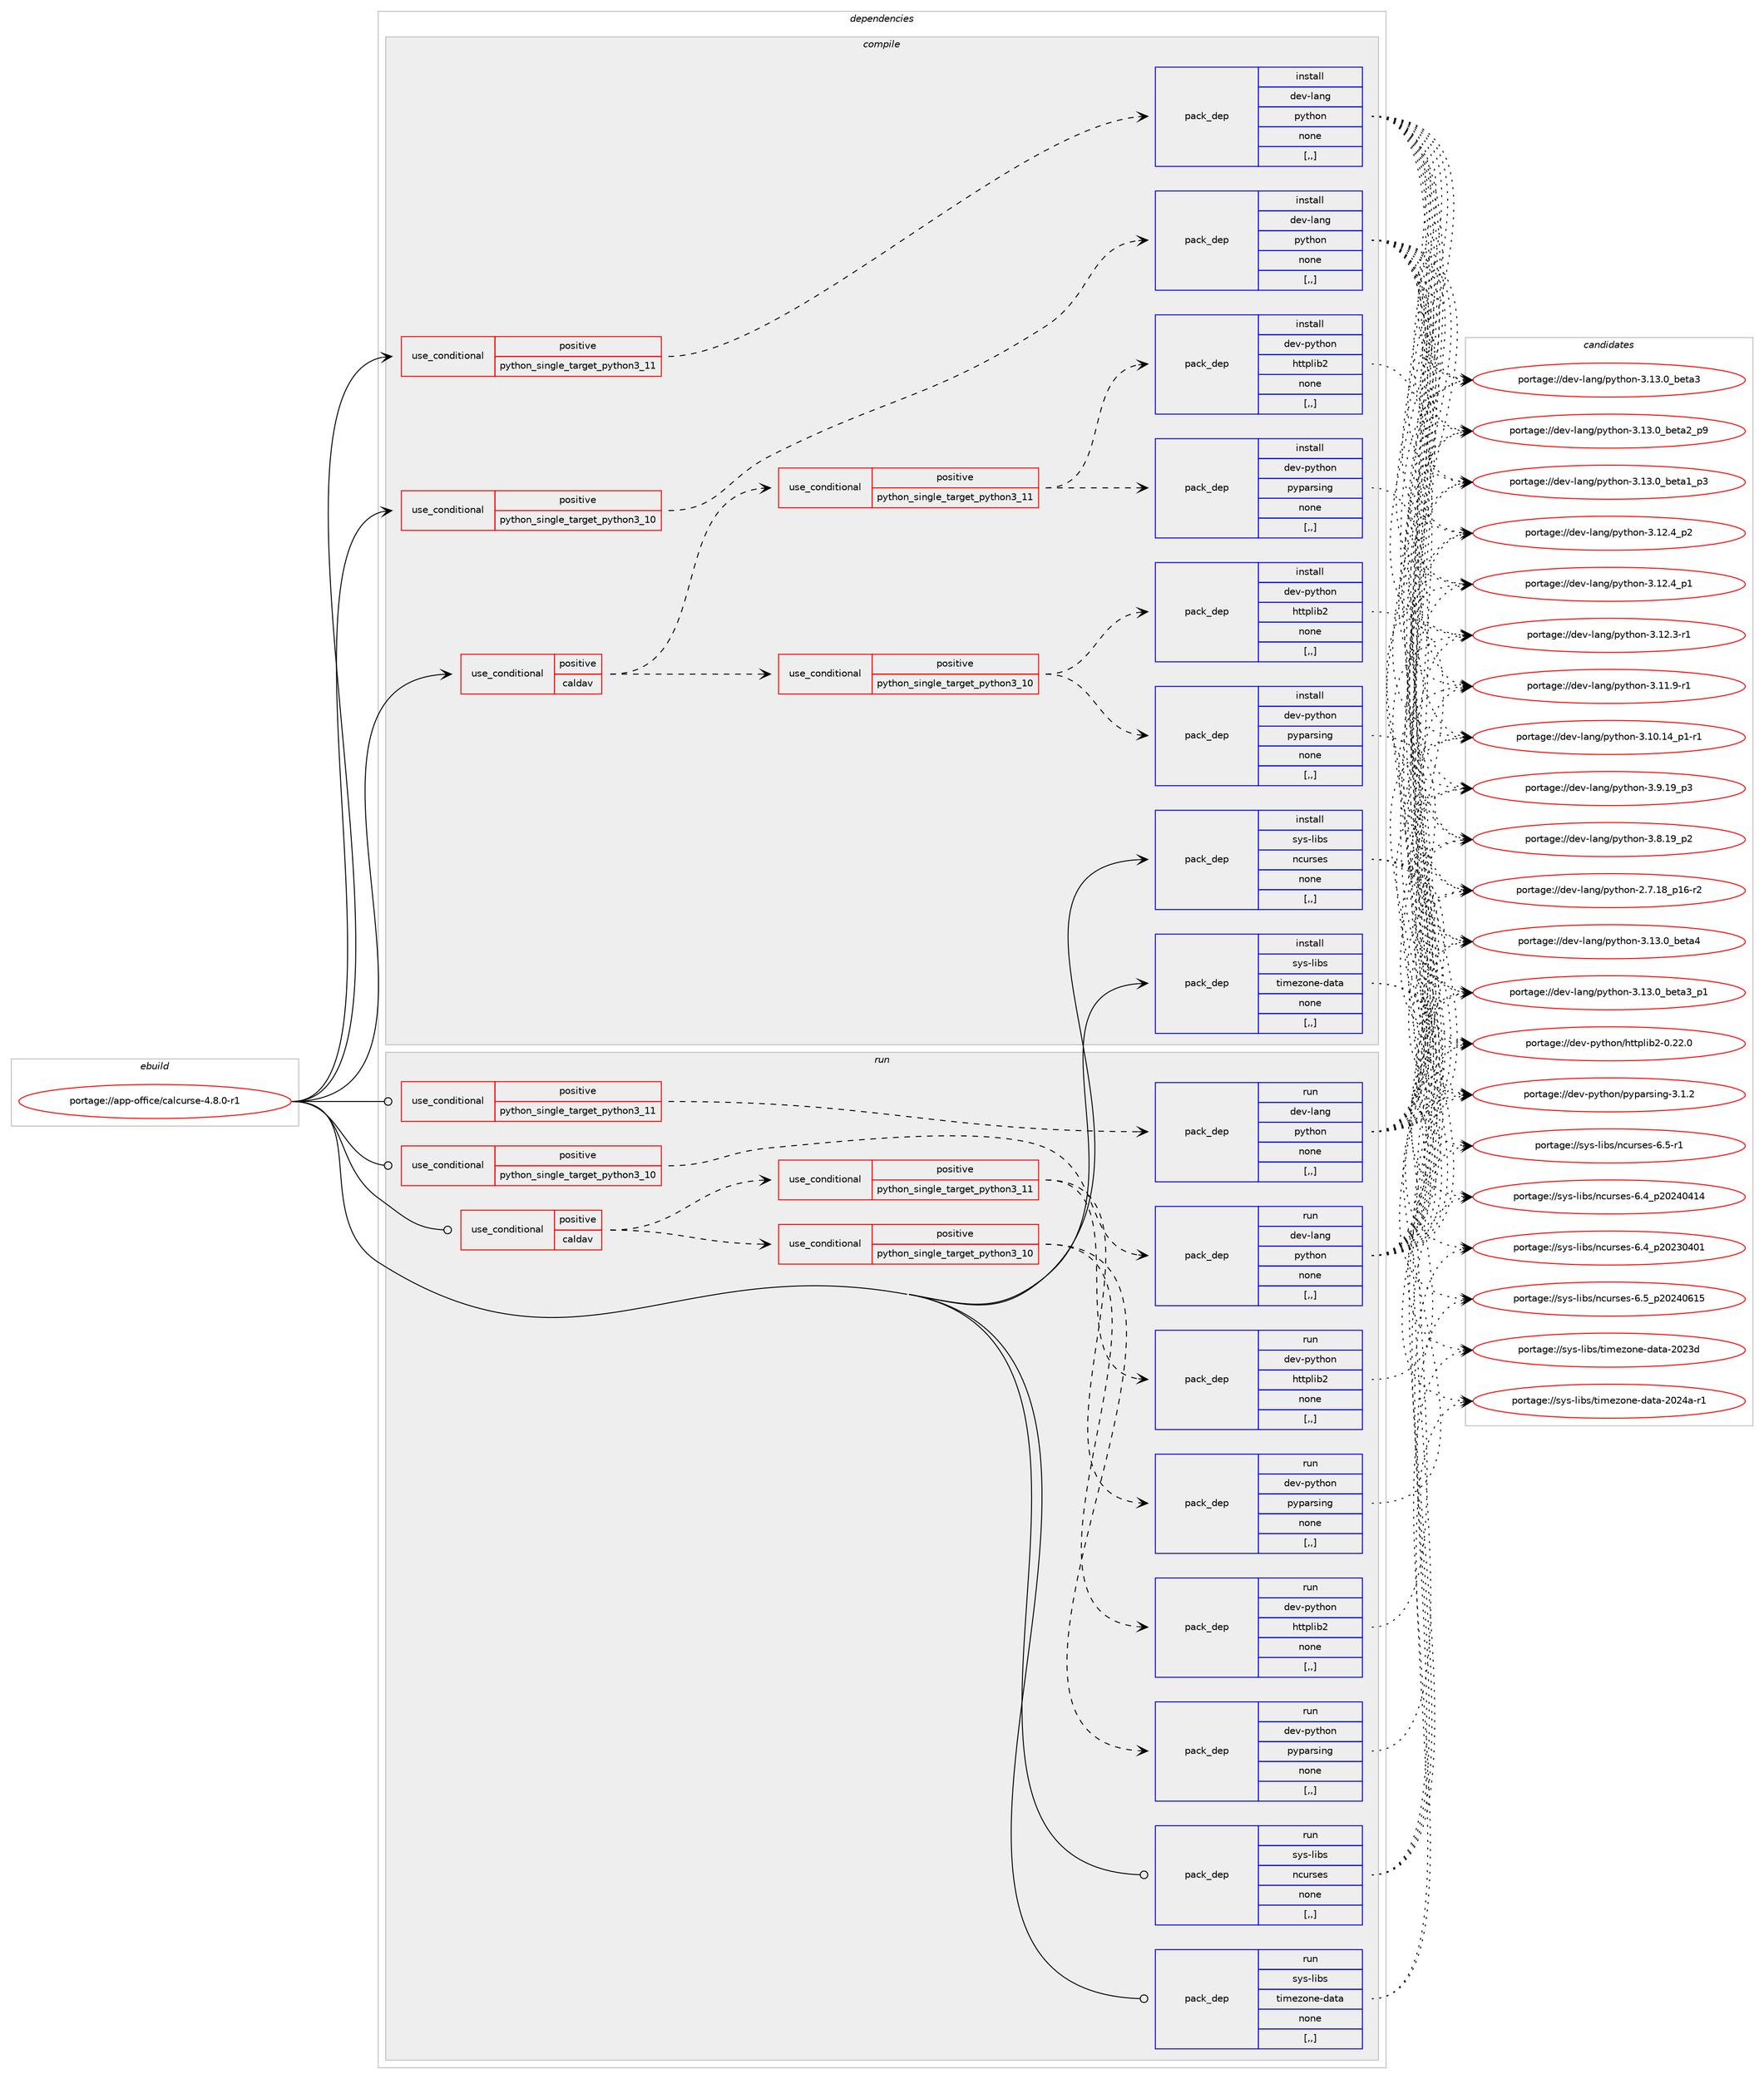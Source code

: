digraph prolog {

# *************
# Graph options
# *************

newrank=true;
concentrate=true;
compound=true;
graph [rankdir=LR,fontname=Helvetica,fontsize=10,ranksep=1.5];#, ranksep=2.5, nodesep=0.2];
edge  [arrowhead=vee];
node  [fontname=Helvetica,fontsize=10];

# **********
# The ebuild
# **********

subgraph cluster_leftcol {
color=gray;
label=<<i>ebuild</i>>;
id [label="portage://app-office/calcurse-4.8.0-r1", color=red, width=4, href="../app-office/calcurse-4.8.0-r1.svg"];
}

# ****************
# The dependencies
# ****************

subgraph cluster_midcol {
color=gray;
label=<<i>dependencies</i>>;
subgraph cluster_compile {
fillcolor="#eeeeee";
style=filled;
label=<<i>compile</i>>;
subgraph cond13040 {
dependency45226 [label=<<TABLE BORDER="0" CELLBORDER="1" CELLSPACING="0" CELLPADDING="4"><TR><TD ROWSPAN="3" CELLPADDING="10">use_conditional</TD></TR><TR><TD>positive</TD></TR><TR><TD>caldav</TD></TR></TABLE>>, shape=none, color=red];
subgraph cond13041 {
dependency45227 [label=<<TABLE BORDER="0" CELLBORDER="1" CELLSPACING="0" CELLPADDING="4"><TR><TD ROWSPAN="3" CELLPADDING="10">use_conditional</TD></TR><TR><TD>positive</TD></TR><TR><TD>python_single_target_python3_10</TD></TR></TABLE>>, shape=none, color=red];
subgraph pack31775 {
dependency45228 [label=<<TABLE BORDER="0" CELLBORDER="1" CELLSPACING="0" CELLPADDING="4" WIDTH="220"><TR><TD ROWSPAN="6" CELLPADDING="30">pack_dep</TD></TR><TR><TD WIDTH="110">install</TD></TR><TR><TD>dev-python</TD></TR><TR><TD>httplib2</TD></TR><TR><TD>none</TD></TR><TR><TD>[,,]</TD></TR></TABLE>>, shape=none, color=blue];
}
dependency45227:e -> dependency45228:w [weight=20,style="dashed",arrowhead="vee"];
subgraph pack31776 {
dependency45229 [label=<<TABLE BORDER="0" CELLBORDER="1" CELLSPACING="0" CELLPADDING="4" WIDTH="220"><TR><TD ROWSPAN="6" CELLPADDING="30">pack_dep</TD></TR><TR><TD WIDTH="110">install</TD></TR><TR><TD>dev-python</TD></TR><TR><TD>pyparsing</TD></TR><TR><TD>none</TD></TR><TR><TD>[,,]</TD></TR></TABLE>>, shape=none, color=blue];
}
dependency45227:e -> dependency45229:w [weight=20,style="dashed",arrowhead="vee"];
}
dependency45226:e -> dependency45227:w [weight=20,style="dashed",arrowhead="vee"];
subgraph cond13042 {
dependency45230 [label=<<TABLE BORDER="0" CELLBORDER="1" CELLSPACING="0" CELLPADDING="4"><TR><TD ROWSPAN="3" CELLPADDING="10">use_conditional</TD></TR><TR><TD>positive</TD></TR><TR><TD>python_single_target_python3_11</TD></TR></TABLE>>, shape=none, color=red];
subgraph pack31777 {
dependency45231 [label=<<TABLE BORDER="0" CELLBORDER="1" CELLSPACING="0" CELLPADDING="4" WIDTH="220"><TR><TD ROWSPAN="6" CELLPADDING="30">pack_dep</TD></TR><TR><TD WIDTH="110">install</TD></TR><TR><TD>dev-python</TD></TR><TR><TD>httplib2</TD></TR><TR><TD>none</TD></TR><TR><TD>[,,]</TD></TR></TABLE>>, shape=none, color=blue];
}
dependency45230:e -> dependency45231:w [weight=20,style="dashed",arrowhead="vee"];
subgraph pack31778 {
dependency45232 [label=<<TABLE BORDER="0" CELLBORDER="1" CELLSPACING="0" CELLPADDING="4" WIDTH="220"><TR><TD ROWSPAN="6" CELLPADDING="30">pack_dep</TD></TR><TR><TD WIDTH="110">install</TD></TR><TR><TD>dev-python</TD></TR><TR><TD>pyparsing</TD></TR><TR><TD>none</TD></TR><TR><TD>[,,]</TD></TR></TABLE>>, shape=none, color=blue];
}
dependency45230:e -> dependency45232:w [weight=20,style="dashed",arrowhead="vee"];
}
dependency45226:e -> dependency45230:w [weight=20,style="dashed",arrowhead="vee"];
}
id:e -> dependency45226:w [weight=20,style="solid",arrowhead="vee"];
subgraph cond13043 {
dependency45233 [label=<<TABLE BORDER="0" CELLBORDER="1" CELLSPACING="0" CELLPADDING="4"><TR><TD ROWSPAN="3" CELLPADDING="10">use_conditional</TD></TR><TR><TD>positive</TD></TR><TR><TD>python_single_target_python3_10</TD></TR></TABLE>>, shape=none, color=red];
subgraph pack31779 {
dependency45234 [label=<<TABLE BORDER="0" CELLBORDER="1" CELLSPACING="0" CELLPADDING="4" WIDTH="220"><TR><TD ROWSPAN="6" CELLPADDING="30">pack_dep</TD></TR><TR><TD WIDTH="110">install</TD></TR><TR><TD>dev-lang</TD></TR><TR><TD>python</TD></TR><TR><TD>none</TD></TR><TR><TD>[,,]</TD></TR></TABLE>>, shape=none, color=blue];
}
dependency45233:e -> dependency45234:w [weight=20,style="dashed",arrowhead="vee"];
}
id:e -> dependency45233:w [weight=20,style="solid",arrowhead="vee"];
subgraph cond13044 {
dependency45235 [label=<<TABLE BORDER="0" CELLBORDER="1" CELLSPACING="0" CELLPADDING="4"><TR><TD ROWSPAN="3" CELLPADDING="10">use_conditional</TD></TR><TR><TD>positive</TD></TR><TR><TD>python_single_target_python3_11</TD></TR></TABLE>>, shape=none, color=red];
subgraph pack31780 {
dependency45236 [label=<<TABLE BORDER="0" CELLBORDER="1" CELLSPACING="0" CELLPADDING="4" WIDTH="220"><TR><TD ROWSPAN="6" CELLPADDING="30">pack_dep</TD></TR><TR><TD WIDTH="110">install</TD></TR><TR><TD>dev-lang</TD></TR><TR><TD>python</TD></TR><TR><TD>none</TD></TR><TR><TD>[,,]</TD></TR></TABLE>>, shape=none, color=blue];
}
dependency45235:e -> dependency45236:w [weight=20,style="dashed",arrowhead="vee"];
}
id:e -> dependency45235:w [weight=20,style="solid",arrowhead="vee"];
subgraph pack31781 {
dependency45237 [label=<<TABLE BORDER="0" CELLBORDER="1" CELLSPACING="0" CELLPADDING="4" WIDTH="220"><TR><TD ROWSPAN="6" CELLPADDING="30">pack_dep</TD></TR><TR><TD WIDTH="110">install</TD></TR><TR><TD>sys-libs</TD></TR><TR><TD>ncurses</TD></TR><TR><TD>none</TD></TR><TR><TD>[,,]</TD></TR></TABLE>>, shape=none, color=blue];
}
id:e -> dependency45237:w [weight=20,style="solid",arrowhead="vee"];
subgraph pack31782 {
dependency45238 [label=<<TABLE BORDER="0" CELLBORDER="1" CELLSPACING="0" CELLPADDING="4" WIDTH="220"><TR><TD ROWSPAN="6" CELLPADDING="30">pack_dep</TD></TR><TR><TD WIDTH="110">install</TD></TR><TR><TD>sys-libs</TD></TR><TR><TD>timezone-data</TD></TR><TR><TD>none</TD></TR><TR><TD>[,,]</TD></TR></TABLE>>, shape=none, color=blue];
}
id:e -> dependency45238:w [weight=20,style="solid",arrowhead="vee"];
}
subgraph cluster_compileandrun {
fillcolor="#eeeeee";
style=filled;
label=<<i>compile and run</i>>;
}
subgraph cluster_run {
fillcolor="#eeeeee";
style=filled;
label=<<i>run</i>>;
subgraph cond13045 {
dependency45239 [label=<<TABLE BORDER="0" CELLBORDER="1" CELLSPACING="0" CELLPADDING="4"><TR><TD ROWSPAN="3" CELLPADDING="10">use_conditional</TD></TR><TR><TD>positive</TD></TR><TR><TD>caldav</TD></TR></TABLE>>, shape=none, color=red];
subgraph cond13046 {
dependency45240 [label=<<TABLE BORDER="0" CELLBORDER="1" CELLSPACING="0" CELLPADDING="4"><TR><TD ROWSPAN="3" CELLPADDING="10">use_conditional</TD></TR><TR><TD>positive</TD></TR><TR><TD>python_single_target_python3_10</TD></TR></TABLE>>, shape=none, color=red];
subgraph pack31783 {
dependency45241 [label=<<TABLE BORDER="0" CELLBORDER="1" CELLSPACING="0" CELLPADDING="4" WIDTH="220"><TR><TD ROWSPAN="6" CELLPADDING="30">pack_dep</TD></TR><TR><TD WIDTH="110">run</TD></TR><TR><TD>dev-python</TD></TR><TR><TD>httplib2</TD></TR><TR><TD>none</TD></TR><TR><TD>[,,]</TD></TR></TABLE>>, shape=none, color=blue];
}
dependency45240:e -> dependency45241:w [weight=20,style="dashed",arrowhead="vee"];
subgraph pack31784 {
dependency45242 [label=<<TABLE BORDER="0" CELLBORDER="1" CELLSPACING="0" CELLPADDING="4" WIDTH="220"><TR><TD ROWSPAN="6" CELLPADDING="30">pack_dep</TD></TR><TR><TD WIDTH="110">run</TD></TR><TR><TD>dev-python</TD></TR><TR><TD>pyparsing</TD></TR><TR><TD>none</TD></TR><TR><TD>[,,]</TD></TR></TABLE>>, shape=none, color=blue];
}
dependency45240:e -> dependency45242:w [weight=20,style="dashed",arrowhead="vee"];
}
dependency45239:e -> dependency45240:w [weight=20,style="dashed",arrowhead="vee"];
subgraph cond13047 {
dependency45243 [label=<<TABLE BORDER="0" CELLBORDER="1" CELLSPACING="0" CELLPADDING="4"><TR><TD ROWSPAN="3" CELLPADDING="10">use_conditional</TD></TR><TR><TD>positive</TD></TR><TR><TD>python_single_target_python3_11</TD></TR></TABLE>>, shape=none, color=red];
subgraph pack31785 {
dependency45244 [label=<<TABLE BORDER="0" CELLBORDER="1" CELLSPACING="0" CELLPADDING="4" WIDTH="220"><TR><TD ROWSPAN="6" CELLPADDING="30">pack_dep</TD></TR><TR><TD WIDTH="110">run</TD></TR><TR><TD>dev-python</TD></TR><TR><TD>httplib2</TD></TR><TR><TD>none</TD></TR><TR><TD>[,,]</TD></TR></TABLE>>, shape=none, color=blue];
}
dependency45243:e -> dependency45244:w [weight=20,style="dashed",arrowhead="vee"];
subgraph pack31786 {
dependency45245 [label=<<TABLE BORDER="0" CELLBORDER="1" CELLSPACING="0" CELLPADDING="4" WIDTH="220"><TR><TD ROWSPAN="6" CELLPADDING="30">pack_dep</TD></TR><TR><TD WIDTH="110">run</TD></TR><TR><TD>dev-python</TD></TR><TR><TD>pyparsing</TD></TR><TR><TD>none</TD></TR><TR><TD>[,,]</TD></TR></TABLE>>, shape=none, color=blue];
}
dependency45243:e -> dependency45245:w [weight=20,style="dashed",arrowhead="vee"];
}
dependency45239:e -> dependency45243:w [weight=20,style="dashed",arrowhead="vee"];
}
id:e -> dependency45239:w [weight=20,style="solid",arrowhead="odot"];
subgraph cond13048 {
dependency45246 [label=<<TABLE BORDER="0" CELLBORDER="1" CELLSPACING="0" CELLPADDING="4"><TR><TD ROWSPAN="3" CELLPADDING="10">use_conditional</TD></TR><TR><TD>positive</TD></TR><TR><TD>python_single_target_python3_10</TD></TR></TABLE>>, shape=none, color=red];
subgraph pack31787 {
dependency45247 [label=<<TABLE BORDER="0" CELLBORDER="1" CELLSPACING="0" CELLPADDING="4" WIDTH="220"><TR><TD ROWSPAN="6" CELLPADDING="30">pack_dep</TD></TR><TR><TD WIDTH="110">run</TD></TR><TR><TD>dev-lang</TD></TR><TR><TD>python</TD></TR><TR><TD>none</TD></TR><TR><TD>[,,]</TD></TR></TABLE>>, shape=none, color=blue];
}
dependency45246:e -> dependency45247:w [weight=20,style="dashed",arrowhead="vee"];
}
id:e -> dependency45246:w [weight=20,style="solid",arrowhead="odot"];
subgraph cond13049 {
dependency45248 [label=<<TABLE BORDER="0" CELLBORDER="1" CELLSPACING="0" CELLPADDING="4"><TR><TD ROWSPAN="3" CELLPADDING="10">use_conditional</TD></TR><TR><TD>positive</TD></TR><TR><TD>python_single_target_python3_11</TD></TR></TABLE>>, shape=none, color=red];
subgraph pack31788 {
dependency45249 [label=<<TABLE BORDER="0" CELLBORDER="1" CELLSPACING="0" CELLPADDING="4" WIDTH="220"><TR><TD ROWSPAN="6" CELLPADDING="30">pack_dep</TD></TR><TR><TD WIDTH="110">run</TD></TR><TR><TD>dev-lang</TD></TR><TR><TD>python</TD></TR><TR><TD>none</TD></TR><TR><TD>[,,]</TD></TR></TABLE>>, shape=none, color=blue];
}
dependency45248:e -> dependency45249:w [weight=20,style="dashed",arrowhead="vee"];
}
id:e -> dependency45248:w [weight=20,style="solid",arrowhead="odot"];
subgraph pack31789 {
dependency45250 [label=<<TABLE BORDER="0" CELLBORDER="1" CELLSPACING="0" CELLPADDING="4" WIDTH="220"><TR><TD ROWSPAN="6" CELLPADDING="30">pack_dep</TD></TR><TR><TD WIDTH="110">run</TD></TR><TR><TD>sys-libs</TD></TR><TR><TD>ncurses</TD></TR><TR><TD>none</TD></TR><TR><TD>[,,]</TD></TR></TABLE>>, shape=none, color=blue];
}
id:e -> dependency45250:w [weight=20,style="solid",arrowhead="odot"];
subgraph pack31790 {
dependency45251 [label=<<TABLE BORDER="0" CELLBORDER="1" CELLSPACING="0" CELLPADDING="4" WIDTH="220"><TR><TD ROWSPAN="6" CELLPADDING="30">pack_dep</TD></TR><TR><TD WIDTH="110">run</TD></TR><TR><TD>sys-libs</TD></TR><TR><TD>timezone-data</TD></TR><TR><TD>none</TD></TR><TR><TD>[,,]</TD></TR></TABLE>>, shape=none, color=blue];
}
id:e -> dependency45251:w [weight=20,style="solid",arrowhead="odot"];
}
}

# **************
# The candidates
# **************

subgraph cluster_choices {
rank=same;
color=gray;
label=<<i>candidates</i>>;

subgraph choice31775 {
color=black;
nodesep=1;
choice1001011184511212111610411111047104116116112108105985045484650504648 [label="portage://dev-python/httplib2-0.22.0", color=red, width=4,href="../dev-python/httplib2-0.22.0.svg"];
dependency45228:e -> choice1001011184511212111610411111047104116116112108105985045484650504648:w [style=dotted,weight="100"];
}
subgraph choice31776 {
color=black;
nodesep=1;
choice100101118451121211161041111104711212111297114115105110103455146494650 [label="portage://dev-python/pyparsing-3.1.2", color=red, width=4,href="../dev-python/pyparsing-3.1.2.svg"];
dependency45229:e -> choice100101118451121211161041111104711212111297114115105110103455146494650:w [style=dotted,weight="100"];
}
subgraph choice31777 {
color=black;
nodesep=1;
choice1001011184511212111610411111047104116116112108105985045484650504648 [label="portage://dev-python/httplib2-0.22.0", color=red, width=4,href="../dev-python/httplib2-0.22.0.svg"];
dependency45231:e -> choice1001011184511212111610411111047104116116112108105985045484650504648:w [style=dotted,weight="100"];
}
subgraph choice31778 {
color=black;
nodesep=1;
choice100101118451121211161041111104711212111297114115105110103455146494650 [label="portage://dev-python/pyparsing-3.1.2", color=red, width=4,href="../dev-python/pyparsing-3.1.2.svg"];
dependency45232:e -> choice100101118451121211161041111104711212111297114115105110103455146494650:w [style=dotted,weight="100"];
}
subgraph choice31779 {
color=black;
nodesep=1;
choice1001011184510897110103471121211161041111104551464951464895981011169752 [label="portage://dev-lang/python-3.13.0_beta4", color=red, width=4,href="../dev-lang/python-3.13.0_beta4.svg"];
choice10010111845108971101034711212111610411111045514649514648959810111697519511249 [label="portage://dev-lang/python-3.13.0_beta3_p1", color=red, width=4,href="../dev-lang/python-3.13.0_beta3_p1.svg"];
choice1001011184510897110103471121211161041111104551464951464895981011169751 [label="portage://dev-lang/python-3.13.0_beta3", color=red, width=4,href="../dev-lang/python-3.13.0_beta3.svg"];
choice10010111845108971101034711212111610411111045514649514648959810111697509511257 [label="portage://dev-lang/python-3.13.0_beta2_p9", color=red, width=4,href="../dev-lang/python-3.13.0_beta2_p9.svg"];
choice10010111845108971101034711212111610411111045514649514648959810111697499511251 [label="portage://dev-lang/python-3.13.0_beta1_p3", color=red, width=4,href="../dev-lang/python-3.13.0_beta1_p3.svg"];
choice100101118451089711010347112121116104111110455146495046529511250 [label="portage://dev-lang/python-3.12.4_p2", color=red, width=4,href="../dev-lang/python-3.12.4_p2.svg"];
choice100101118451089711010347112121116104111110455146495046529511249 [label="portage://dev-lang/python-3.12.4_p1", color=red, width=4,href="../dev-lang/python-3.12.4_p1.svg"];
choice100101118451089711010347112121116104111110455146495046514511449 [label="portage://dev-lang/python-3.12.3-r1", color=red, width=4,href="../dev-lang/python-3.12.3-r1.svg"];
choice100101118451089711010347112121116104111110455146494946574511449 [label="portage://dev-lang/python-3.11.9-r1", color=red, width=4,href="../dev-lang/python-3.11.9-r1.svg"];
choice100101118451089711010347112121116104111110455146494846495295112494511449 [label="portage://dev-lang/python-3.10.14_p1-r1", color=red, width=4,href="../dev-lang/python-3.10.14_p1-r1.svg"];
choice100101118451089711010347112121116104111110455146574649579511251 [label="portage://dev-lang/python-3.9.19_p3", color=red, width=4,href="../dev-lang/python-3.9.19_p3.svg"];
choice100101118451089711010347112121116104111110455146564649579511250 [label="portage://dev-lang/python-3.8.19_p2", color=red, width=4,href="../dev-lang/python-3.8.19_p2.svg"];
choice100101118451089711010347112121116104111110455046554649569511249544511450 [label="portage://dev-lang/python-2.7.18_p16-r2", color=red, width=4,href="../dev-lang/python-2.7.18_p16-r2.svg"];
dependency45234:e -> choice1001011184510897110103471121211161041111104551464951464895981011169752:w [style=dotted,weight="100"];
dependency45234:e -> choice10010111845108971101034711212111610411111045514649514648959810111697519511249:w [style=dotted,weight="100"];
dependency45234:e -> choice1001011184510897110103471121211161041111104551464951464895981011169751:w [style=dotted,weight="100"];
dependency45234:e -> choice10010111845108971101034711212111610411111045514649514648959810111697509511257:w [style=dotted,weight="100"];
dependency45234:e -> choice10010111845108971101034711212111610411111045514649514648959810111697499511251:w [style=dotted,weight="100"];
dependency45234:e -> choice100101118451089711010347112121116104111110455146495046529511250:w [style=dotted,weight="100"];
dependency45234:e -> choice100101118451089711010347112121116104111110455146495046529511249:w [style=dotted,weight="100"];
dependency45234:e -> choice100101118451089711010347112121116104111110455146495046514511449:w [style=dotted,weight="100"];
dependency45234:e -> choice100101118451089711010347112121116104111110455146494946574511449:w [style=dotted,weight="100"];
dependency45234:e -> choice100101118451089711010347112121116104111110455146494846495295112494511449:w [style=dotted,weight="100"];
dependency45234:e -> choice100101118451089711010347112121116104111110455146574649579511251:w [style=dotted,weight="100"];
dependency45234:e -> choice100101118451089711010347112121116104111110455146564649579511250:w [style=dotted,weight="100"];
dependency45234:e -> choice100101118451089711010347112121116104111110455046554649569511249544511450:w [style=dotted,weight="100"];
}
subgraph choice31780 {
color=black;
nodesep=1;
choice1001011184510897110103471121211161041111104551464951464895981011169752 [label="portage://dev-lang/python-3.13.0_beta4", color=red, width=4,href="../dev-lang/python-3.13.0_beta4.svg"];
choice10010111845108971101034711212111610411111045514649514648959810111697519511249 [label="portage://dev-lang/python-3.13.0_beta3_p1", color=red, width=4,href="../dev-lang/python-3.13.0_beta3_p1.svg"];
choice1001011184510897110103471121211161041111104551464951464895981011169751 [label="portage://dev-lang/python-3.13.0_beta3", color=red, width=4,href="../dev-lang/python-3.13.0_beta3.svg"];
choice10010111845108971101034711212111610411111045514649514648959810111697509511257 [label="portage://dev-lang/python-3.13.0_beta2_p9", color=red, width=4,href="../dev-lang/python-3.13.0_beta2_p9.svg"];
choice10010111845108971101034711212111610411111045514649514648959810111697499511251 [label="portage://dev-lang/python-3.13.0_beta1_p3", color=red, width=4,href="../dev-lang/python-3.13.0_beta1_p3.svg"];
choice100101118451089711010347112121116104111110455146495046529511250 [label="portage://dev-lang/python-3.12.4_p2", color=red, width=4,href="../dev-lang/python-3.12.4_p2.svg"];
choice100101118451089711010347112121116104111110455146495046529511249 [label="portage://dev-lang/python-3.12.4_p1", color=red, width=4,href="../dev-lang/python-3.12.4_p1.svg"];
choice100101118451089711010347112121116104111110455146495046514511449 [label="portage://dev-lang/python-3.12.3-r1", color=red, width=4,href="../dev-lang/python-3.12.3-r1.svg"];
choice100101118451089711010347112121116104111110455146494946574511449 [label="portage://dev-lang/python-3.11.9-r1", color=red, width=4,href="../dev-lang/python-3.11.9-r1.svg"];
choice100101118451089711010347112121116104111110455146494846495295112494511449 [label="portage://dev-lang/python-3.10.14_p1-r1", color=red, width=4,href="../dev-lang/python-3.10.14_p1-r1.svg"];
choice100101118451089711010347112121116104111110455146574649579511251 [label="portage://dev-lang/python-3.9.19_p3", color=red, width=4,href="../dev-lang/python-3.9.19_p3.svg"];
choice100101118451089711010347112121116104111110455146564649579511250 [label="portage://dev-lang/python-3.8.19_p2", color=red, width=4,href="../dev-lang/python-3.8.19_p2.svg"];
choice100101118451089711010347112121116104111110455046554649569511249544511450 [label="portage://dev-lang/python-2.7.18_p16-r2", color=red, width=4,href="../dev-lang/python-2.7.18_p16-r2.svg"];
dependency45236:e -> choice1001011184510897110103471121211161041111104551464951464895981011169752:w [style=dotted,weight="100"];
dependency45236:e -> choice10010111845108971101034711212111610411111045514649514648959810111697519511249:w [style=dotted,weight="100"];
dependency45236:e -> choice1001011184510897110103471121211161041111104551464951464895981011169751:w [style=dotted,weight="100"];
dependency45236:e -> choice10010111845108971101034711212111610411111045514649514648959810111697509511257:w [style=dotted,weight="100"];
dependency45236:e -> choice10010111845108971101034711212111610411111045514649514648959810111697499511251:w [style=dotted,weight="100"];
dependency45236:e -> choice100101118451089711010347112121116104111110455146495046529511250:w [style=dotted,weight="100"];
dependency45236:e -> choice100101118451089711010347112121116104111110455146495046529511249:w [style=dotted,weight="100"];
dependency45236:e -> choice100101118451089711010347112121116104111110455146495046514511449:w [style=dotted,weight="100"];
dependency45236:e -> choice100101118451089711010347112121116104111110455146494946574511449:w [style=dotted,weight="100"];
dependency45236:e -> choice100101118451089711010347112121116104111110455146494846495295112494511449:w [style=dotted,weight="100"];
dependency45236:e -> choice100101118451089711010347112121116104111110455146574649579511251:w [style=dotted,weight="100"];
dependency45236:e -> choice100101118451089711010347112121116104111110455146564649579511250:w [style=dotted,weight="100"];
dependency45236:e -> choice100101118451089711010347112121116104111110455046554649569511249544511450:w [style=dotted,weight="100"];
}
subgraph choice31781 {
color=black;
nodesep=1;
choice1151211154510810598115471109911711411510111545544653951125048505248544953 [label="portage://sys-libs/ncurses-6.5_p20240615", color=red, width=4,href="../sys-libs/ncurses-6.5_p20240615.svg"];
choice11512111545108105981154711099117114115101115455446534511449 [label="portage://sys-libs/ncurses-6.5-r1", color=red, width=4,href="../sys-libs/ncurses-6.5-r1.svg"];
choice1151211154510810598115471109911711411510111545544652951125048505248524952 [label="portage://sys-libs/ncurses-6.4_p20240414", color=red, width=4,href="../sys-libs/ncurses-6.4_p20240414.svg"];
choice1151211154510810598115471109911711411510111545544652951125048505148524849 [label="portage://sys-libs/ncurses-6.4_p20230401", color=red, width=4,href="../sys-libs/ncurses-6.4_p20230401.svg"];
dependency45237:e -> choice1151211154510810598115471109911711411510111545544653951125048505248544953:w [style=dotted,weight="100"];
dependency45237:e -> choice11512111545108105981154711099117114115101115455446534511449:w [style=dotted,weight="100"];
dependency45237:e -> choice1151211154510810598115471109911711411510111545544652951125048505248524952:w [style=dotted,weight="100"];
dependency45237:e -> choice1151211154510810598115471109911711411510111545544652951125048505148524849:w [style=dotted,weight="100"];
}
subgraph choice31782 {
color=black;
nodesep=1;
choice1151211154510810598115471161051091011221111101014510097116974550485052974511449 [label="portage://sys-libs/timezone-data-2024a-r1", color=red, width=4,href="../sys-libs/timezone-data-2024a-r1.svg"];
choice1151211154510810598115471161051091011221111101014510097116974550485051100 [label="portage://sys-libs/timezone-data-2023d", color=red, width=4,href="../sys-libs/timezone-data-2023d.svg"];
dependency45238:e -> choice1151211154510810598115471161051091011221111101014510097116974550485052974511449:w [style=dotted,weight="100"];
dependency45238:e -> choice1151211154510810598115471161051091011221111101014510097116974550485051100:w [style=dotted,weight="100"];
}
subgraph choice31783 {
color=black;
nodesep=1;
choice1001011184511212111610411111047104116116112108105985045484650504648 [label="portage://dev-python/httplib2-0.22.0", color=red, width=4,href="../dev-python/httplib2-0.22.0.svg"];
dependency45241:e -> choice1001011184511212111610411111047104116116112108105985045484650504648:w [style=dotted,weight="100"];
}
subgraph choice31784 {
color=black;
nodesep=1;
choice100101118451121211161041111104711212111297114115105110103455146494650 [label="portage://dev-python/pyparsing-3.1.2", color=red, width=4,href="../dev-python/pyparsing-3.1.2.svg"];
dependency45242:e -> choice100101118451121211161041111104711212111297114115105110103455146494650:w [style=dotted,weight="100"];
}
subgraph choice31785 {
color=black;
nodesep=1;
choice1001011184511212111610411111047104116116112108105985045484650504648 [label="portage://dev-python/httplib2-0.22.0", color=red, width=4,href="../dev-python/httplib2-0.22.0.svg"];
dependency45244:e -> choice1001011184511212111610411111047104116116112108105985045484650504648:w [style=dotted,weight="100"];
}
subgraph choice31786 {
color=black;
nodesep=1;
choice100101118451121211161041111104711212111297114115105110103455146494650 [label="portage://dev-python/pyparsing-3.1.2", color=red, width=4,href="../dev-python/pyparsing-3.1.2.svg"];
dependency45245:e -> choice100101118451121211161041111104711212111297114115105110103455146494650:w [style=dotted,weight="100"];
}
subgraph choice31787 {
color=black;
nodesep=1;
choice1001011184510897110103471121211161041111104551464951464895981011169752 [label="portage://dev-lang/python-3.13.0_beta4", color=red, width=4,href="../dev-lang/python-3.13.0_beta4.svg"];
choice10010111845108971101034711212111610411111045514649514648959810111697519511249 [label="portage://dev-lang/python-3.13.0_beta3_p1", color=red, width=4,href="../dev-lang/python-3.13.0_beta3_p1.svg"];
choice1001011184510897110103471121211161041111104551464951464895981011169751 [label="portage://dev-lang/python-3.13.0_beta3", color=red, width=4,href="../dev-lang/python-3.13.0_beta3.svg"];
choice10010111845108971101034711212111610411111045514649514648959810111697509511257 [label="portage://dev-lang/python-3.13.0_beta2_p9", color=red, width=4,href="../dev-lang/python-3.13.0_beta2_p9.svg"];
choice10010111845108971101034711212111610411111045514649514648959810111697499511251 [label="portage://dev-lang/python-3.13.0_beta1_p3", color=red, width=4,href="../dev-lang/python-3.13.0_beta1_p3.svg"];
choice100101118451089711010347112121116104111110455146495046529511250 [label="portage://dev-lang/python-3.12.4_p2", color=red, width=4,href="../dev-lang/python-3.12.4_p2.svg"];
choice100101118451089711010347112121116104111110455146495046529511249 [label="portage://dev-lang/python-3.12.4_p1", color=red, width=4,href="../dev-lang/python-3.12.4_p1.svg"];
choice100101118451089711010347112121116104111110455146495046514511449 [label="portage://dev-lang/python-3.12.3-r1", color=red, width=4,href="../dev-lang/python-3.12.3-r1.svg"];
choice100101118451089711010347112121116104111110455146494946574511449 [label="portage://dev-lang/python-3.11.9-r1", color=red, width=4,href="../dev-lang/python-3.11.9-r1.svg"];
choice100101118451089711010347112121116104111110455146494846495295112494511449 [label="portage://dev-lang/python-3.10.14_p1-r1", color=red, width=4,href="../dev-lang/python-3.10.14_p1-r1.svg"];
choice100101118451089711010347112121116104111110455146574649579511251 [label="portage://dev-lang/python-3.9.19_p3", color=red, width=4,href="../dev-lang/python-3.9.19_p3.svg"];
choice100101118451089711010347112121116104111110455146564649579511250 [label="portage://dev-lang/python-3.8.19_p2", color=red, width=4,href="../dev-lang/python-3.8.19_p2.svg"];
choice100101118451089711010347112121116104111110455046554649569511249544511450 [label="portage://dev-lang/python-2.7.18_p16-r2", color=red, width=4,href="../dev-lang/python-2.7.18_p16-r2.svg"];
dependency45247:e -> choice1001011184510897110103471121211161041111104551464951464895981011169752:w [style=dotted,weight="100"];
dependency45247:e -> choice10010111845108971101034711212111610411111045514649514648959810111697519511249:w [style=dotted,weight="100"];
dependency45247:e -> choice1001011184510897110103471121211161041111104551464951464895981011169751:w [style=dotted,weight="100"];
dependency45247:e -> choice10010111845108971101034711212111610411111045514649514648959810111697509511257:w [style=dotted,weight="100"];
dependency45247:e -> choice10010111845108971101034711212111610411111045514649514648959810111697499511251:w [style=dotted,weight="100"];
dependency45247:e -> choice100101118451089711010347112121116104111110455146495046529511250:w [style=dotted,weight="100"];
dependency45247:e -> choice100101118451089711010347112121116104111110455146495046529511249:w [style=dotted,weight="100"];
dependency45247:e -> choice100101118451089711010347112121116104111110455146495046514511449:w [style=dotted,weight="100"];
dependency45247:e -> choice100101118451089711010347112121116104111110455146494946574511449:w [style=dotted,weight="100"];
dependency45247:e -> choice100101118451089711010347112121116104111110455146494846495295112494511449:w [style=dotted,weight="100"];
dependency45247:e -> choice100101118451089711010347112121116104111110455146574649579511251:w [style=dotted,weight="100"];
dependency45247:e -> choice100101118451089711010347112121116104111110455146564649579511250:w [style=dotted,weight="100"];
dependency45247:e -> choice100101118451089711010347112121116104111110455046554649569511249544511450:w [style=dotted,weight="100"];
}
subgraph choice31788 {
color=black;
nodesep=1;
choice1001011184510897110103471121211161041111104551464951464895981011169752 [label="portage://dev-lang/python-3.13.0_beta4", color=red, width=4,href="../dev-lang/python-3.13.0_beta4.svg"];
choice10010111845108971101034711212111610411111045514649514648959810111697519511249 [label="portage://dev-lang/python-3.13.0_beta3_p1", color=red, width=4,href="../dev-lang/python-3.13.0_beta3_p1.svg"];
choice1001011184510897110103471121211161041111104551464951464895981011169751 [label="portage://dev-lang/python-3.13.0_beta3", color=red, width=4,href="../dev-lang/python-3.13.0_beta3.svg"];
choice10010111845108971101034711212111610411111045514649514648959810111697509511257 [label="portage://dev-lang/python-3.13.0_beta2_p9", color=red, width=4,href="../dev-lang/python-3.13.0_beta2_p9.svg"];
choice10010111845108971101034711212111610411111045514649514648959810111697499511251 [label="portage://dev-lang/python-3.13.0_beta1_p3", color=red, width=4,href="../dev-lang/python-3.13.0_beta1_p3.svg"];
choice100101118451089711010347112121116104111110455146495046529511250 [label="portage://dev-lang/python-3.12.4_p2", color=red, width=4,href="../dev-lang/python-3.12.4_p2.svg"];
choice100101118451089711010347112121116104111110455146495046529511249 [label="portage://dev-lang/python-3.12.4_p1", color=red, width=4,href="../dev-lang/python-3.12.4_p1.svg"];
choice100101118451089711010347112121116104111110455146495046514511449 [label="portage://dev-lang/python-3.12.3-r1", color=red, width=4,href="../dev-lang/python-3.12.3-r1.svg"];
choice100101118451089711010347112121116104111110455146494946574511449 [label="portage://dev-lang/python-3.11.9-r1", color=red, width=4,href="../dev-lang/python-3.11.9-r1.svg"];
choice100101118451089711010347112121116104111110455146494846495295112494511449 [label="portage://dev-lang/python-3.10.14_p1-r1", color=red, width=4,href="../dev-lang/python-3.10.14_p1-r1.svg"];
choice100101118451089711010347112121116104111110455146574649579511251 [label="portage://dev-lang/python-3.9.19_p3", color=red, width=4,href="../dev-lang/python-3.9.19_p3.svg"];
choice100101118451089711010347112121116104111110455146564649579511250 [label="portage://dev-lang/python-3.8.19_p2", color=red, width=4,href="../dev-lang/python-3.8.19_p2.svg"];
choice100101118451089711010347112121116104111110455046554649569511249544511450 [label="portage://dev-lang/python-2.7.18_p16-r2", color=red, width=4,href="../dev-lang/python-2.7.18_p16-r2.svg"];
dependency45249:e -> choice1001011184510897110103471121211161041111104551464951464895981011169752:w [style=dotted,weight="100"];
dependency45249:e -> choice10010111845108971101034711212111610411111045514649514648959810111697519511249:w [style=dotted,weight="100"];
dependency45249:e -> choice1001011184510897110103471121211161041111104551464951464895981011169751:w [style=dotted,weight="100"];
dependency45249:e -> choice10010111845108971101034711212111610411111045514649514648959810111697509511257:w [style=dotted,weight="100"];
dependency45249:e -> choice10010111845108971101034711212111610411111045514649514648959810111697499511251:w [style=dotted,weight="100"];
dependency45249:e -> choice100101118451089711010347112121116104111110455146495046529511250:w [style=dotted,weight="100"];
dependency45249:e -> choice100101118451089711010347112121116104111110455146495046529511249:w [style=dotted,weight="100"];
dependency45249:e -> choice100101118451089711010347112121116104111110455146495046514511449:w [style=dotted,weight="100"];
dependency45249:e -> choice100101118451089711010347112121116104111110455146494946574511449:w [style=dotted,weight="100"];
dependency45249:e -> choice100101118451089711010347112121116104111110455146494846495295112494511449:w [style=dotted,weight="100"];
dependency45249:e -> choice100101118451089711010347112121116104111110455146574649579511251:w [style=dotted,weight="100"];
dependency45249:e -> choice100101118451089711010347112121116104111110455146564649579511250:w [style=dotted,weight="100"];
dependency45249:e -> choice100101118451089711010347112121116104111110455046554649569511249544511450:w [style=dotted,weight="100"];
}
subgraph choice31789 {
color=black;
nodesep=1;
choice1151211154510810598115471109911711411510111545544653951125048505248544953 [label="portage://sys-libs/ncurses-6.5_p20240615", color=red, width=4,href="../sys-libs/ncurses-6.5_p20240615.svg"];
choice11512111545108105981154711099117114115101115455446534511449 [label="portage://sys-libs/ncurses-6.5-r1", color=red, width=4,href="../sys-libs/ncurses-6.5-r1.svg"];
choice1151211154510810598115471109911711411510111545544652951125048505248524952 [label="portage://sys-libs/ncurses-6.4_p20240414", color=red, width=4,href="../sys-libs/ncurses-6.4_p20240414.svg"];
choice1151211154510810598115471109911711411510111545544652951125048505148524849 [label="portage://sys-libs/ncurses-6.4_p20230401", color=red, width=4,href="../sys-libs/ncurses-6.4_p20230401.svg"];
dependency45250:e -> choice1151211154510810598115471109911711411510111545544653951125048505248544953:w [style=dotted,weight="100"];
dependency45250:e -> choice11512111545108105981154711099117114115101115455446534511449:w [style=dotted,weight="100"];
dependency45250:e -> choice1151211154510810598115471109911711411510111545544652951125048505248524952:w [style=dotted,weight="100"];
dependency45250:e -> choice1151211154510810598115471109911711411510111545544652951125048505148524849:w [style=dotted,weight="100"];
}
subgraph choice31790 {
color=black;
nodesep=1;
choice1151211154510810598115471161051091011221111101014510097116974550485052974511449 [label="portage://sys-libs/timezone-data-2024a-r1", color=red, width=4,href="../sys-libs/timezone-data-2024a-r1.svg"];
choice1151211154510810598115471161051091011221111101014510097116974550485051100 [label="portage://sys-libs/timezone-data-2023d", color=red, width=4,href="../sys-libs/timezone-data-2023d.svg"];
dependency45251:e -> choice1151211154510810598115471161051091011221111101014510097116974550485052974511449:w [style=dotted,weight="100"];
dependency45251:e -> choice1151211154510810598115471161051091011221111101014510097116974550485051100:w [style=dotted,weight="100"];
}
}

}
